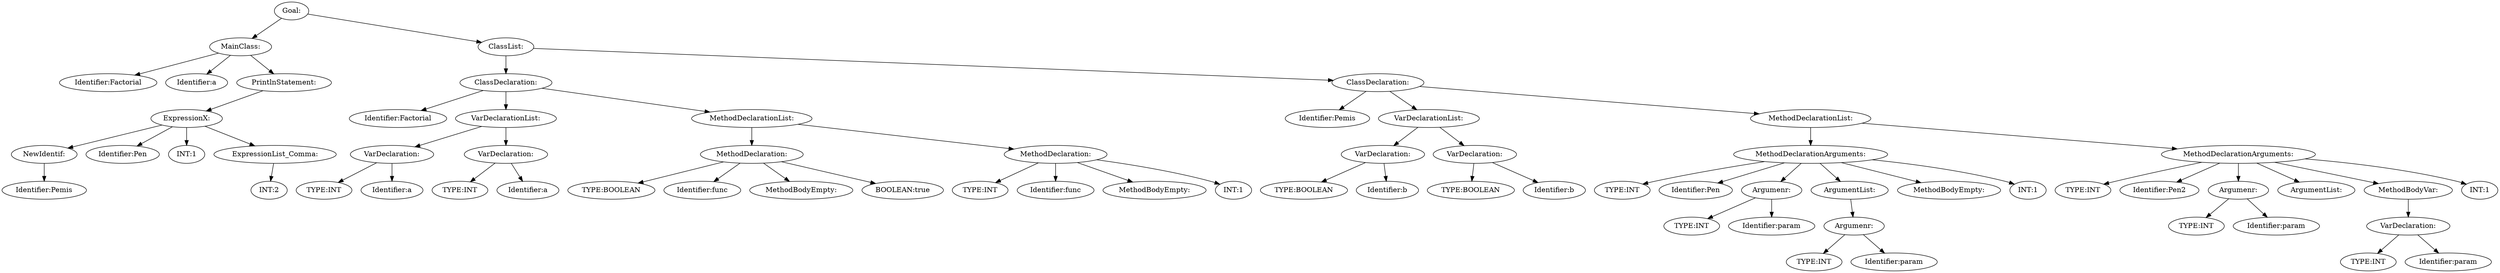 digraph {
n0 [label="Goal:"];
n1 [label="MainClass:"];
n2 [label="Identifier:Factorial"];
n1 -> n2
n3 [label="Identifier:a"];
n1 -> n3
n4 [label="PrintlnStatement:"];
n5 [label="ExpressionX:"];
n6 [label="NewIdentif:"];
n7 [label="Identifier:Pemis"];
n6 -> n7
n5 -> n6
n8 [label="Identifier:Pen"];
n5 -> n8
n9 [label="INT:1"];
n5 -> n9
n10 [label="ExpressionList_Comma:"];
n11 [label="INT:2"];
n10 -> n11
n5 -> n10
n4 -> n5
n1 -> n4
n0 -> n1
n12 [label="ClassList:"];
n13 [label="ClassDeclaration:"];
n14 [label="Identifier:Factorial"];
n13 -> n14
n15 [label="VarDeclarationList:"];
n16 [label="VarDeclaration:"];
n17 [label="TYPE:INT"];
n16 -> n17
n18 [label="Identifier:a"];
n16 -> n18
n15 -> n16
n19 [label="VarDeclaration:"];
n20 [label="TYPE:INT"];
n19 -> n20
n21 [label="Identifier:a"];
n19 -> n21
n15 -> n19
n13 -> n15
n22 [label="MethodDeclarationList:"];
n23 [label="MethodDeclaration:"];
n24 [label="TYPE:BOOLEAN"];
n23 -> n24
n25 [label="Identifier:func"];
n23 -> n25
n26 [label="MethodBodyEmpty:"];
n23 -> n26
n27 [label="BOOLEAN:true"];
n23 -> n27
n22 -> n23
n28 [label="MethodDeclaration:"];
n29 [label="TYPE:INT"];
n28 -> n29
n30 [label="Identifier:func"];
n28 -> n30
n31 [label="MethodBodyEmpty:"];
n28 -> n31
n32 [label="INT:1"];
n28 -> n32
n22 -> n28
n13 -> n22
n12 -> n13
n33 [label="ClassDeclaration:"];
n34 [label="Identifier:Pemis"];
n33 -> n34
n35 [label="VarDeclarationList:"];
n36 [label="VarDeclaration:"];
n37 [label="TYPE:BOOLEAN"];
n36 -> n37
n38 [label="Identifier:b"];
n36 -> n38
n35 -> n36
n39 [label="VarDeclaration:"];
n40 [label="TYPE:BOOLEAN"];
n39 -> n40
n41 [label="Identifier:b"];
n39 -> n41
n35 -> n39
n33 -> n35
n42 [label="MethodDeclarationList:"];
n43 [label="MethodDeclarationArguments:"];
n44 [label="TYPE:INT"];
n43 -> n44
n45 [label="Identifier:Pen"];
n43 -> n45
n46 [label="Argumenr:"];
n47 [label="TYPE:INT"];
n46 -> n47
n48 [label="Identifier:param"];
n46 -> n48
n43 -> n46
n49 [label="ArgumentList:"];
n50 [label="Argumenr:"];
n51 [label="TYPE:INT"];
n50 -> n51
n52 [label="Identifier:param"];
n50 -> n52
n49 -> n50
n43 -> n49
n53 [label="MethodBodyEmpty:"];
n43 -> n53
n54 [label="INT:1"];
n43 -> n54
n42 -> n43
n55 [label="MethodDeclarationArguments:"];
n56 [label="TYPE:INT"];
n55 -> n56
n57 [label="Identifier:Pen2"];
n55 -> n57
n58 [label="Argumenr:"];
n59 [label="TYPE:INT"];
n58 -> n59
n60 [label="Identifier:param"];
n58 -> n60
n55 -> n58
n61 [label="ArgumentList:"];
n55 -> n61
n62 [label="MethodBodyVar:"];
n63 [label="VarDeclaration:"];
n64 [label="TYPE:INT"];
n63 -> n64
n65 [label="Identifier:param"];
n63 -> n65
n62 -> n63
n55 -> n62
n66 [label="INT:1"];
n55 -> n66
n42 -> n55
n33 -> n42
n12 -> n33
n0 -> n12
}
